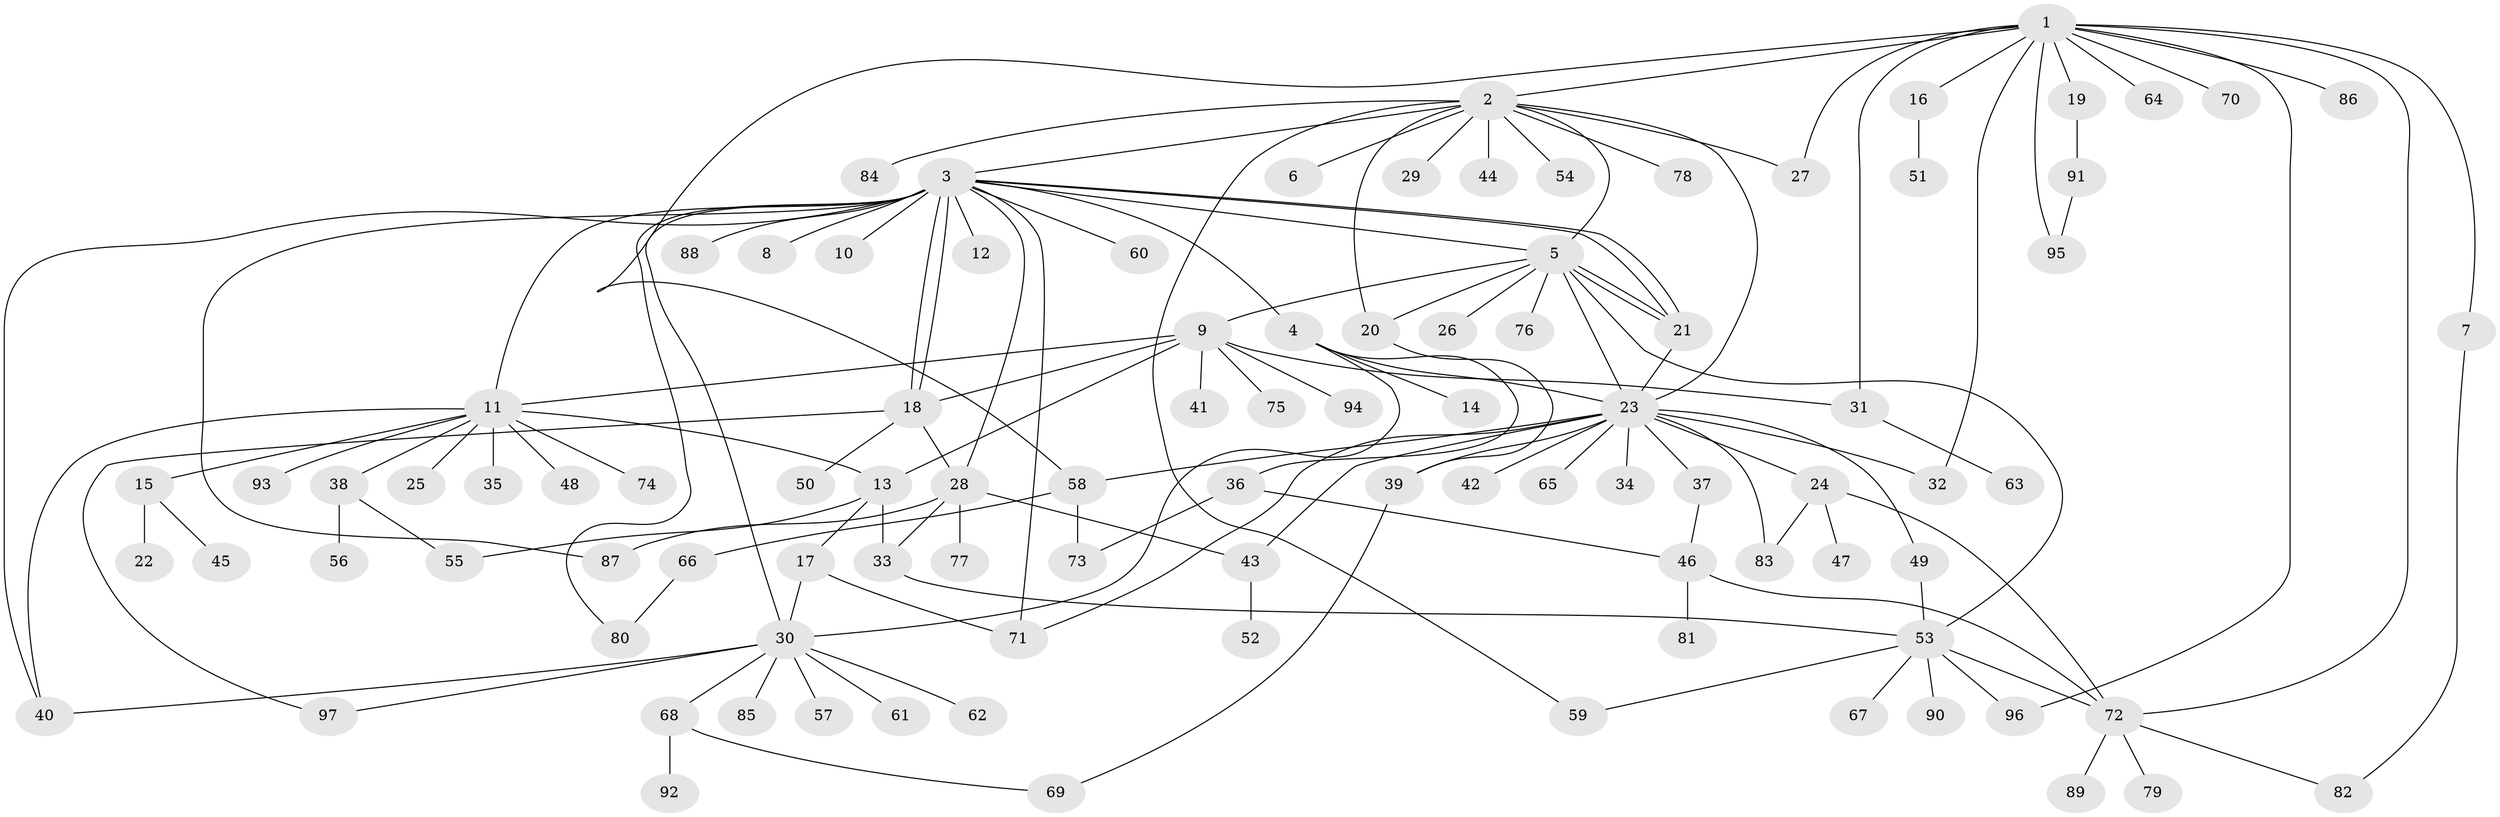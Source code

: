 // coarse degree distribution, {13: 0.012987012987012988, 11: 0.012987012987012988, 15: 0.012987012987012988, 4: 0.025974025974025976, 8: 0.012987012987012988, 1: 0.5194805194805194, 2: 0.18181818181818182, 10: 0.025974025974025976, 9: 0.012987012987012988, 6: 0.03896103896103896, 3: 0.11688311688311688, 16: 0.012987012987012988, 7: 0.012987012987012988}
// Generated by graph-tools (version 1.1) at 2025/51/02/27/25 19:51:58]
// undirected, 97 vertices, 139 edges
graph export_dot {
graph [start="1"]
  node [color=gray90,style=filled];
  1;
  2;
  3;
  4;
  5;
  6;
  7;
  8;
  9;
  10;
  11;
  12;
  13;
  14;
  15;
  16;
  17;
  18;
  19;
  20;
  21;
  22;
  23;
  24;
  25;
  26;
  27;
  28;
  29;
  30;
  31;
  32;
  33;
  34;
  35;
  36;
  37;
  38;
  39;
  40;
  41;
  42;
  43;
  44;
  45;
  46;
  47;
  48;
  49;
  50;
  51;
  52;
  53;
  54;
  55;
  56;
  57;
  58;
  59;
  60;
  61;
  62;
  63;
  64;
  65;
  66;
  67;
  68;
  69;
  70;
  71;
  72;
  73;
  74;
  75;
  76;
  77;
  78;
  79;
  80;
  81;
  82;
  83;
  84;
  85;
  86;
  87;
  88;
  89;
  90;
  91;
  92;
  93;
  94;
  95;
  96;
  97;
  1 -- 2;
  1 -- 7;
  1 -- 16;
  1 -- 19;
  1 -- 27;
  1 -- 31;
  1 -- 32;
  1 -- 58;
  1 -- 64;
  1 -- 70;
  1 -- 72;
  1 -- 86;
  1 -- 95;
  1 -- 96;
  2 -- 3;
  2 -- 5;
  2 -- 6;
  2 -- 20;
  2 -- 23;
  2 -- 27;
  2 -- 29;
  2 -- 44;
  2 -- 54;
  2 -- 59;
  2 -- 78;
  2 -- 84;
  3 -- 4;
  3 -- 5;
  3 -- 8;
  3 -- 10;
  3 -- 11;
  3 -- 12;
  3 -- 18;
  3 -- 18;
  3 -- 21;
  3 -- 21;
  3 -- 28;
  3 -- 30;
  3 -- 40;
  3 -- 60;
  3 -- 71;
  3 -- 80;
  3 -- 87;
  3 -- 88;
  4 -- 14;
  4 -- 23;
  4 -- 30;
  4 -- 36;
  5 -- 9;
  5 -- 20;
  5 -- 21;
  5 -- 21;
  5 -- 23;
  5 -- 26;
  5 -- 53;
  5 -- 76;
  7 -- 82;
  9 -- 11;
  9 -- 13;
  9 -- 18;
  9 -- 31;
  9 -- 41;
  9 -- 75;
  9 -- 94;
  11 -- 13;
  11 -- 15;
  11 -- 25;
  11 -- 35;
  11 -- 38;
  11 -- 40;
  11 -- 48;
  11 -- 74;
  11 -- 93;
  13 -- 17;
  13 -- 33;
  13 -- 55;
  15 -- 22;
  15 -- 45;
  16 -- 51;
  17 -- 30;
  17 -- 71;
  18 -- 28;
  18 -- 50;
  18 -- 97;
  19 -- 91;
  20 -- 39;
  21 -- 23;
  23 -- 24;
  23 -- 32;
  23 -- 34;
  23 -- 37;
  23 -- 39;
  23 -- 42;
  23 -- 43;
  23 -- 49;
  23 -- 58;
  23 -- 65;
  23 -- 71;
  23 -- 83;
  24 -- 47;
  24 -- 72;
  24 -- 83;
  28 -- 33;
  28 -- 43;
  28 -- 77;
  28 -- 87;
  30 -- 40;
  30 -- 57;
  30 -- 61;
  30 -- 62;
  30 -- 68;
  30 -- 85;
  30 -- 97;
  31 -- 63;
  33 -- 53;
  36 -- 46;
  36 -- 73;
  37 -- 46;
  38 -- 55;
  38 -- 56;
  39 -- 69;
  43 -- 52;
  46 -- 72;
  46 -- 81;
  49 -- 53;
  53 -- 59;
  53 -- 67;
  53 -- 72;
  53 -- 90;
  53 -- 96;
  58 -- 66;
  58 -- 73;
  66 -- 80;
  68 -- 69;
  68 -- 92;
  72 -- 79;
  72 -- 82;
  72 -- 89;
  91 -- 95;
}
